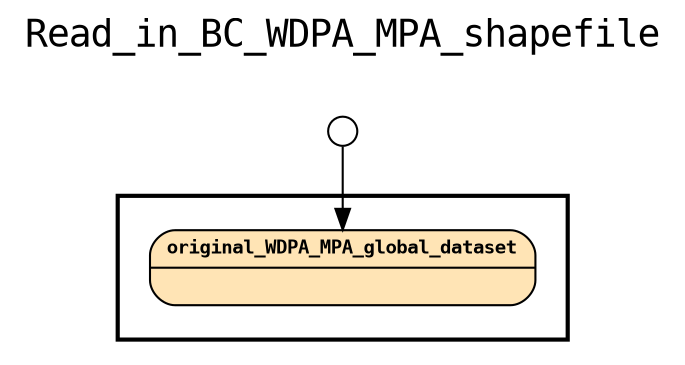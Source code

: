 
digraph yw_data_view {
rankdir=TB
fontname=Courier; fontsize=18; labelloc=t
label="Read_in_BC_WDPA_MPA_shapefile"
subgraph cluster_workflow { label=""; color=black; penwidth=2
subgraph cluster_workflow_inner { label=""; color=white
node[shape=box style="filled" fillcolor="#CCFFCC" peripheries=1 fontname=Courier]
node[shape=box style="filled" fillcolor="#CCFFCC" peripheries=1 fontname=Courier]
node[shape=box style="rounded,filled" fillcolor="#FFFFCC" peripheries=1 fontname=Helvetica]
node[shape=box style="rounded,filled" fillcolor="#FFE4B5" peripheries=1 fontname="Courier-Bold" fontsize=9]
original_WDPA_MPA_global_dataset[shape=record rankdir=LR label="{<f0> original_WDPA_MPA_global_dataset |<f1>}"]
node[shape=box style="rounded,filled" fillcolor="#FFE4B5" peripheries=1 fontname="Courier-Bold" fontsize=9]
node[shape=box style="rounded,filled" fillcolor="#FFFFFF" peripheries=1 fontname=Helvetica]
}}
subgraph cluster_inflows { label=""; color=white; penwidth=2
subgraph cluster_inflows_inner { label=""; color=white
node[shape=circle fillcolor="#FFFFFF" peripheries=1 width=0.2]
original_WDPA_MPA_global_dataset_inflow [label=""]
}}
subgraph cluster_outflows { label=""; color=white; penwidth=2
subgraph cluster_outflows_inner { label=""; color=white
node[shape=circle fillcolor="#FFFFFF" peripheries=1 width=0.2]
}}
original_WDPA_MPA_global_dataset_inflow -> original_WDPA_MPA_global_dataset
}

